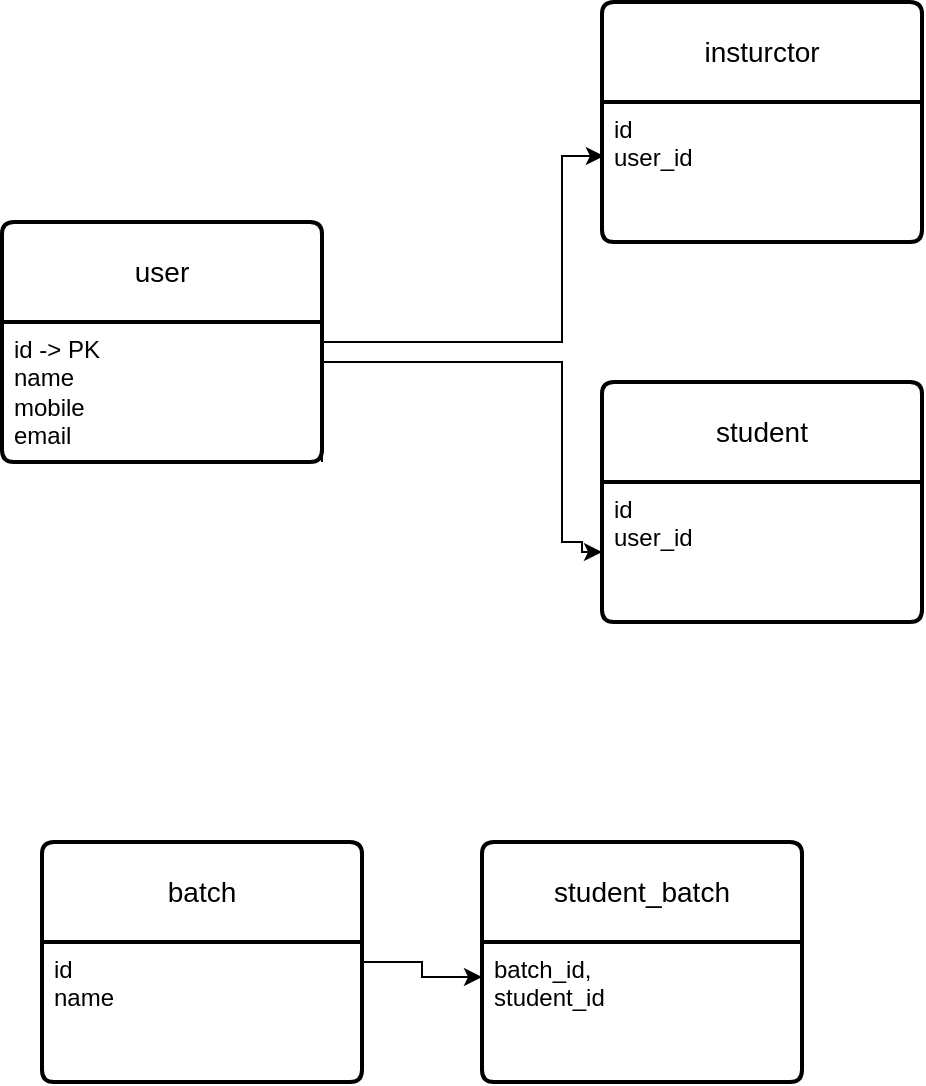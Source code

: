 <mxfile version="22.0.8" type="google">
  <diagram id="R2lEEEUBdFMjLlhIrx00" name="Page-1">
    <mxGraphModel grid="1" page="1" gridSize="10" guides="1" tooltips="1" connect="1" arrows="1" fold="1" pageScale="1" pageWidth="850" pageHeight="1100" math="0" shadow="0" extFonts="Permanent Marker^https://fonts.googleapis.com/css?family=Permanent+Marker">
      <root>
        <mxCell id="0" />
        <mxCell id="1" parent="0" />
        <mxCell id="gvt8bZNewUxUhEcyjcMV-14" value="student" style="swimlane;childLayout=stackLayout;horizontal=1;startSize=50;horizontalStack=0;rounded=1;fontSize=14;fontStyle=0;strokeWidth=2;resizeParent=0;resizeLast=1;shadow=0;dashed=0;align=center;arcSize=4;whiteSpace=wrap;html=1;" vertex="1" parent="1">
          <mxGeometry x="340" y="210" width="160" height="120" as="geometry" />
        </mxCell>
        <mxCell id="gvt8bZNewUxUhEcyjcMV-15" value="id&lt;br&gt;user_id" style="align=left;strokeColor=none;fillColor=none;spacingLeft=4;fontSize=12;verticalAlign=top;resizable=0;rotatable=0;part=1;html=1;" vertex="1" parent="gvt8bZNewUxUhEcyjcMV-14">
          <mxGeometry y="50" width="160" height="70" as="geometry" />
        </mxCell>
        <mxCell id="gvt8bZNewUxUhEcyjcMV-18" value="user" style="swimlane;childLayout=stackLayout;horizontal=1;startSize=50;horizontalStack=0;rounded=1;fontSize=14;fontStyle=0;strokeWidth=2;resizeParent=0;resizeLast=1;shadow=0;dashed=0;align=center;arcSize=4;whiteSpace=wrap;html=1;" vertex="1" parent="1">
          <mxGeometry x="40" y="130" width="160" height="120" as="geometry" />
        </mxCell>
        <mxCell id="gvt8bZNewUxUhEcyjcMV-19" value="id -&amp;gt; PK&lt;br&gt;name&lt;br&gt;mobile&lt;br&gt;email" style="align=left;strokeColor=none;fillColor=none;spacingLeft=4;fontSize=12;verticalAlign=top;resizable=0;rotatable=0;part=1;html=1;" vertex="1" parent="gvt8bZNewUxUhEcyjcMV-18">
          <mxGeometry y="50" width="160" height="70" as="geometry" />
        </mxCell>
        <mxCell id="gvt8bZNewUxUhEcyjcMV-21" value="insturctor" style="swimlane;childLayout=stackLayout;horizontal=1;startSize=50;horizontalStack=0;rounded=1;fontSize=14;fontStyle=0;strokeWidth=2;resizeParent=0;resizeLast=1;shadow=0;dashed=0;align=center;arcSize=4;whiteSpace=wrap;html=1;" vertex="1" parent="1">
          <mxGeometry x="340" y="20" width="160" height="120" as="geometry" />
        </mxCell>
        <mxCell id="gvt8bZNewUxUhEcyjcMV-22" value="id&lt;br&gt;user_id" style="align=left;strokeColor=none;fillColor=none;spacingLeft=4;fontSize=12;verticalAlign=top;resizable=0;rotatable=0;part=1;html=1;" vertex="1" parent="gvt8bZNewUxUhEcyjcMV-21">
          <mxGeometry y="50" width="160" height="70" as="geometry" />
        </mxCell>
        <mxCell id="gvt8bZNewUxUhEcyjcMV-29" style="edgeStyle=orthogonalEdgeStyle;rounded=0;orthogonalLoop=1;jettySize=auto;html=1;entryX=0;entryY=0.25;entryDx=0;entryDy=0;" edge="1" parent="1" source="gvt8bZNewUxUhEcyjcMV-23" target="gvt8bZNewUxUhEcyjcMV-26">
          <mxGeometry relative="1" as="geometry" />
        </mxCell>
        <mxCell id="gvt8bZNewUxUhEcyjcMV-23" value="batch" style="swimlane;childLayout=stackLayout;horizontal=1;startSize=50;horizontalStack=0;rounded=1;fontSize=14;fontStyle=0;strokeWidth=2;resizeParent=0;resizeLast=1;shadow=0;dashed=0;align=center;arcSize=4;whiteSpace=wrap;html=1;" vertex="1" parent="1">
          <mxGeometry x="60" y="440" width="160" height="120" as="geometry" />
        </mxCell>
        <mxCell id="gvt8bZNewUxUhEcyjcMV-24" value="id&lt;br&gt;name" style="align=left;strokeColor=none;fillColor=none;spacingLeft=4;fontSize=12;verticalAlign=top;resizable=0;rotatable=0;part=1;html=1;" vertex="1" parent="gvt8bZNewUxUhEcyjcMV-23">
          <mxGeometry y="50" width="160" height="70" as="geometry" />
        </mxCell>
        <mxCell id="gvt8bZNewUxUhEcyjcMV-25" value="student_batch" style="swimlane;childLayout=stackLayout;horizontal=1;startSize=50;horizontalStack=0;rounded=1;fontSize=14;fontStyle=0;strokeWidth=2;resizeParent=0;resizeLast=1;shadow=0;dashed=0;align=center;arcSize=4;whiteSpace=wrap;html=1;" vertex="1" parent="1">
          <mxGeometry x="280" y="440" width="160" height="120" as="geometry" />
        </mxCell>
        <mxCell id="gvt8bZNewUxUhEcyjcMV-26" value="batch_id,&lt;br&gt;student_id" style="align=left;strokeColor=none;fillColor=none;spacingLeft=4;fontSize=12;verticalAlign=top;resizable=0;rotatable=0;part=1;html=1;" vertex="1" parent="gvt8bZNewUxUhEcyjcMV-25">
          <mxGeometry y="50" width="160" height="70" as="geometry" />
        </mxCell>
        <mxCell id="gvt8bZNewUxUhEcyjcMV-35" style="edgeStyle=orthogonalEdgeStyle;rounded=0;orthogonalLoop=1;jettySize=auto;html=1;exitX=1;exitY=0;exitDx=0;exitDy=0;entryX=0.006;entryY=0.386;entryDx=0;entryDy=0;entryPerimeter=0;" edge="1" parent="1" source="gvt8bZNewUxUhEcyjcMV-19" target="gvt8bZNewUxUhEcyjcMV-22">
          <mxGeometry relative="1" as="geometry">
            <Array as="points">
              <mxPoint x="200" y="190" />
              <mxPoint x="320" y="190" />
              <mxPoint x="320" y="97" />
            </Array>
          </mxGeometry>
        </mxCell>
        <mxCell id="gvt8bZNewUxUhEcyjcMV-36" style="edgeStyle=orthogonalEdgeStyle;rounded=0;orthogonalLoop=1;jettySize=auto;html=1;exitX=1;exitY=1;exitDx=0;exitDy=0;entryX=0;entryY=0.5;entryDx=0;entryDy=0;" edge="1" parent="1" source="gvt8bZNewUxUhEcyjcMV-19" target="gvt8bZNewUxUhEcyjcMV-15">
          <mxGeometry relative="1" as="geometry">
            <Array as="points">
              <mxPoint x="200" y="200" />
              <mxPoint x="320" y="200" />
              <mxPoint x="320" y="290" />
              <mxPoint x="330" y="290" />
              <mxPoint x="330" y="295" />
            </Array>
          </mxGeometry>
        </mxCell>
      </root>
    </mxGraphModel>
  </diagram>
</mxfile>
